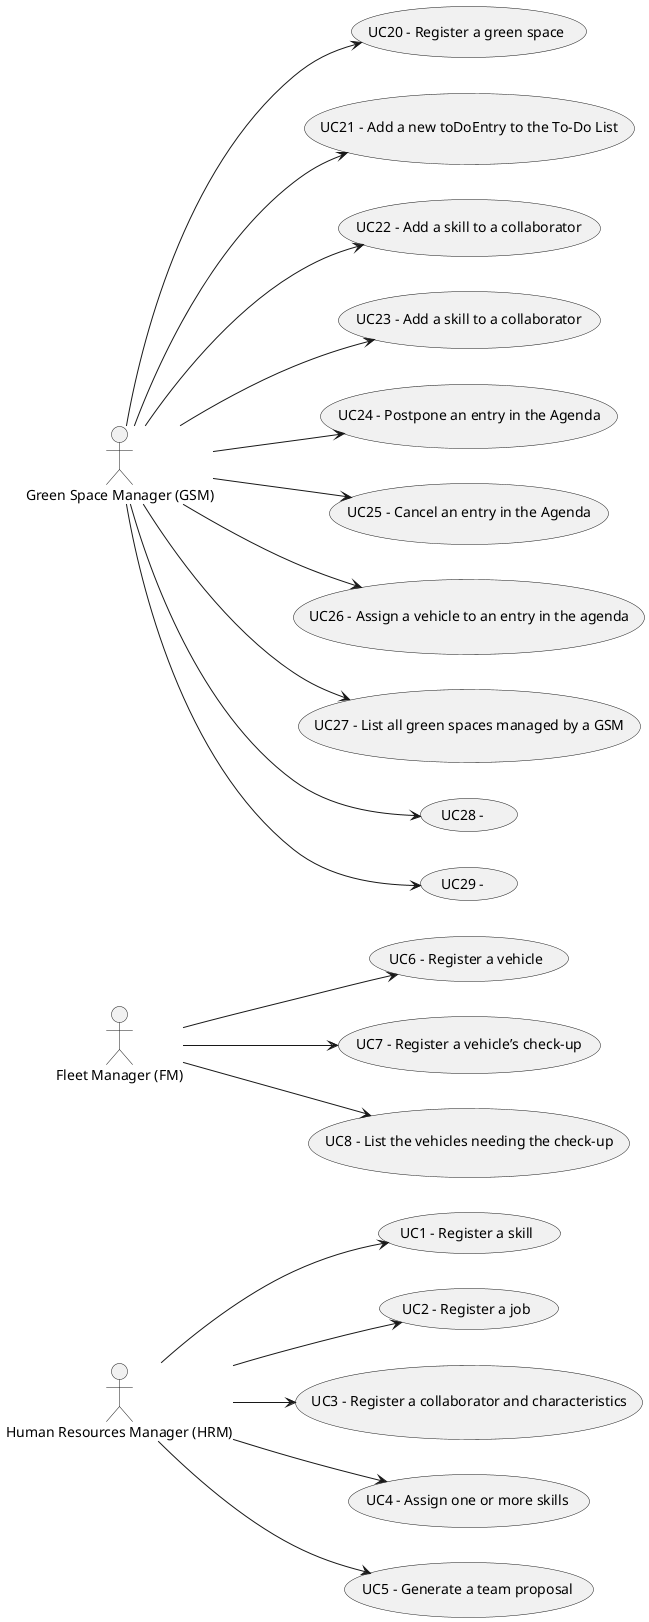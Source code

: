 @startuml
'skinparam monochrome true
skinparam packageStyle rectangle
'skinparam shadowing false
'title Use Case Diagram Example
left to right direction
    actor "Human Resources Manager (HRM)" as HRM
    actor "Fleet Manager (FM)" as FM
    actor "Green Space Manager (GSM)" as GSM


    usecase "UC1 - Register a skill" as UC1
    usecase "UC2 - Register a job" as UC2
    usecase "UC3 - Register a collaborator and characteristics" as UC3
    usecase "UC4 - Assign one or more skills" as UC4
    usecase "UC5 - Generate a team proposal" as UC5
    usecase "UC6 - Register a vehicle" as UC6
    usecase "UC7 - Register a vehicle’s check-up" as UC7
    usecase "UC8 - List the vehicles needing the check-up" as UC8
    usecase "UC20 - Register a green space" as UC20
    usecase "UC21 - Add a new toDoEntry to the To-Do List" as UC21
    usecase "UC22 - Add a skill to a collaborator" as UC22
    usecase "UC23 - Add a skill to a collaborator" as UC23
    usecase "UC24 - Postpone an entry in the Agenda" as UC24
    usecase "UC25 - Cancel an entry in the Agenda" as UC25
    usecase "UC26 - Assign a vehicle to an entry in the agenda" as UC26
    usecase "UC27 - List all green spaces managed by a GSM" as UC27
    usecase "UC28 -  " as UC28
    usecase "UC29 -  " as UC29
    HRM --> UC1
    HRM --> UC2
    HRM --> UC3
    HRM --> UC4
    HRM --> UC5
    FM --> UC6
    FM --> UC7
    FM --> UC8
    GSM --> UC20
    GSM --> UC21
    GSM --> UC22
    GSM --> UC23
    GSM --> UC24
    GSM --> UC25
    GSM --> UC26
    GSM --> UC27
    GSM --> UC28
    GSM --> UC29

@enduml